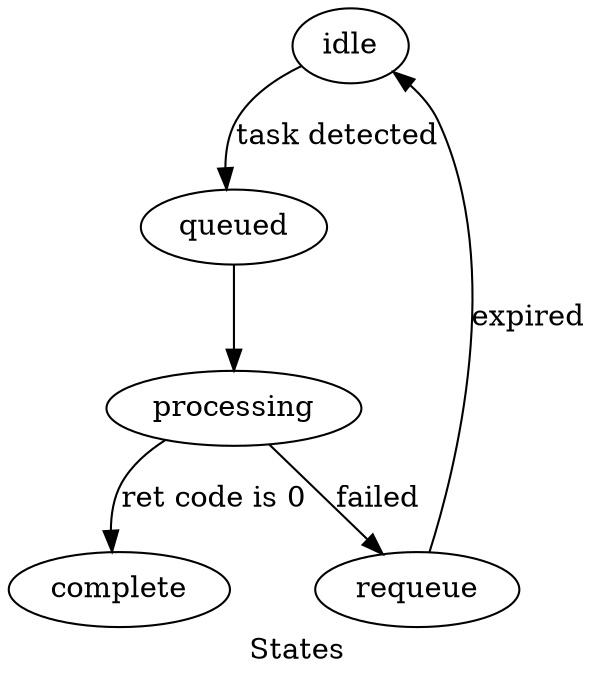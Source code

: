 digraph states {
    label="States"

    idle;
    queued;
    requeue;
    complete;
    processing;

    idle->queued [label="task detected"];
    queued->processing;
    processing->complete [label="ret code is 0"];

    processing->requeue [label="failed"];
    requeue->idle [label="expired"];
}